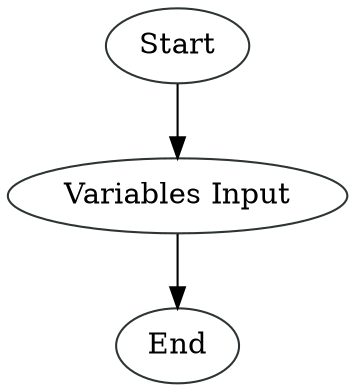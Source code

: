 digraph StartInputEnd {
node1 [label="Start", color="#2e3436"]
node3 [label="Variables\ Input", color="#2e3436"]
node2 [label="End", color="#2e3436"]

node1 -> node3
node3 -> node2
}
